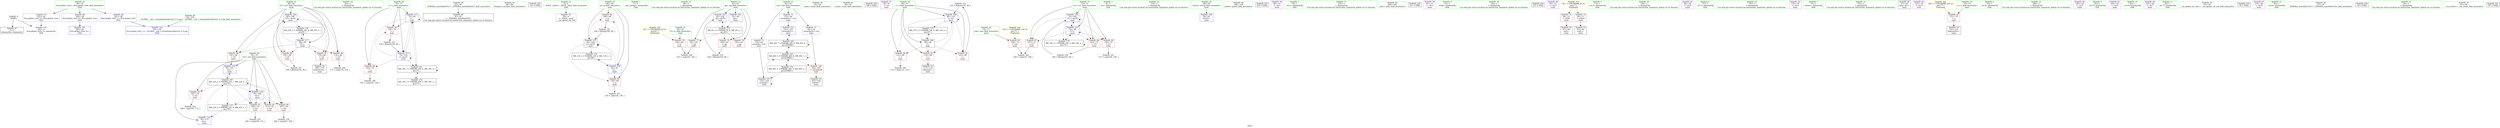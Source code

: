 digraph "SVFG" {
	label="SVFG";

	Node0x56440c4b56c0 [shape=record,color=grey,label="{NodeID: 0\nNullPtr}"];
	Node0x56440c4b56c0 -> Node0x56440c4d0800[style=solid];
	Node0x56440c4b56c0 -> Node0x56440c4d1720[style=solid];
	Node0x56440c4d11e0 [shape=record,color=red,label="{NodeID: 97\n179\<--80\n\<--i31\nmain\n}"];
	Node0x56440c4d11e0 -> Node0x56440c4d1e30[style=solid];
	Node0x56440c4b75d0 [shape=record,color=green,label="{NodeID: 14\n83\<--1\n\<--dummyObj\nCan only get source location for instruction, argument, global var or function.}"];
	Node0x56440c4d0db0 [shape=record,color=blue,label="{NodeID: 111\n74\<--99\nj\<--\nmain\n}"];
	Node0x56440c4d0db0 -> Node0x56440c4d3b30[style=dashed];
	Node0x56440c4d0db0 -> Node0x56440c4d3c00[style=dashed];
	Node0x56440c4d0db0 -> Node0x56440c4d0db0[style=dashed];
	Node0x56440c4d0db0 -> Node0x56440c4d0f50[style=dashed];
	Node0x56440c4d0db0 -> Node0x56440c4e4840[style=dashed];
	Node0x56440c4b6d70 [shape=record,color=green,label="{NodeID: 28\n42\<--48\n_ZNSt8ios_base4InitD1Ev\<--_ZNSt8ios_base4InitD1Ev_field_insensitive\n}"];
	Node0x56440c4b6d70 -> Node0x56440c4d1920[style=solid];
	Node0x56440c4d0390 [shape=record,color=green,label="{NodeID: 42\n88\<--89\nfreopen\<--freopen_field_insensitive\n}"];
	Node0x56440c4f1f50 [shape=record,color=black,label="{NodeID: 222\n133 = PHI()\n}"];
	Node0x56440c4d1fd0 [shape=record,color=purple,label="{NodeID: 56\n39\<--4\n\<--_ZStL8__ioinit\n__cxx_global_var_init\n}"];
	Node0x56440c4d7e10 [shape=record,color=grey,label="{NodeID: 153\n159 = Binary(158, 99, )\n}"];
	Node0x56440c4d7e10 -> Node0x56440c4d0f50[style=solid];
	Node0x56440c4d2b90 [shape=record,color=purple,label="{NodeID: 70\n242\<--28\nllvm.global_ctors_2\<--llvm.global_ctors\nGlob }"];
	Node0x56440c4d2b90 -> Node0x56440c4d1720[style=solid];
	Node0x56440c4d9310 [shape=record,color=grey,label="{NodeID: 167\n200 = cmp(199, 173, )\n}"];
	Node0x56440c4d3720 [shape=record,color=red,label="{NodeID: 84\n168\<--68\n\<--q\nmain\n}"];
	Node0x56440c4d3720 -> Node0x56440c4d8290[style=solid];
	Node0x56440c4b47d0 [shape=record,color=green,label="{NodeID: 1\n7\<--1\n__dso_handle\<--dummyObj\nGlob }"];
	Node0x56440c4d12b0 [shape=record,color=red,label="{NodeID: 98\n191\<--80\n\<--i31\nmain\n}"];
	Node0x56440c4d12b0 -> Node0x56440c4d6480[style=solid];
	Node0x56440c4b76a0 [shape=record,color=green,label="{NodeID: 15\n99\<--1\n\<--dummyObj\nCan only get source location for instruction, argument, global var or function.}"];
	Node0x56440c4d4be0 [shape=record,color=yellow,style=double,label="{NodeID: 195\n6V_1 = ENCHI(MR_6V_0)\npts\{61 \}\nFun[main]}"];
	Node0x56440c4d4be0 -> Node0x56440c4d30a0[style=dashed];
	Node0x56440c4d0e80 [shape=record,color=blue,label="{NodeID: 112\n153\<--155\narrayidx21\<--\nmain\n}"];
	Node0x56440c4d0e80 -> Node0x56440c4e2040[style=dashed];
	Node0x56440c4b6e70 [shape=record,color=green,label="{NodeID: 29\n55\<--56\nmain\<--main_field_insensitive\n}"];
	Node0x56440c4d0460 [shape=record,color=green,label="{NodeID: 43\n96\<--97\nscanf\<--scanf_field_insensitive\n}"];
	Node0x56440c4f2050 [shape=record,color=black,label="{NodeID: 223\n146 = PHI()\n}"];
	Node0x56440c4d20a0 [shape=record,color=purple,label="{NodeID: 57\n85\<--8\n\<--.str\nmain\n}"];
	Node0x56440c4d7f90 [shape=record,color=grey,label="{NodeID: 154\n123 = Binary(122, 99, )\n}"];
	Node0x56440c4d7f90 -> Node0x56440c4d0b40[style=solid];
	Node0x56440c4d2c90 [shape=record,color=purple,label="{NodeID: 71\n118\<--64\narrayidx\<--can\nmain\n}"];
	Node0x56440c4d2c90 -> Node0x56440c4d0a70[style=solid];
	Node0x56440c4d9490 [shape=record,color=grey,label="{NodeID: 168\n177 = cmp(176, 114, )\n}"];
	Node0x56440c4d37f0 [shape=record,color=red,label="{NodeID: 85\n148\<--70\n\<--row\nmain\n}"];
	Node0x56440c4d37f0 -> Node0x56440c4d8b90[style=solid];
	Node0x56440c4b5960 [shape=record,color=green,label="{NodeID: 2\n8\<--1\n.str\<--dummyObj\nGlob }"];
	Node0x56440c4d1380 [shape=record,color=red,label="{NodeID: 99\n195\<--80\n\<--i31\nmain\n}"];
	Node0x56440c4d1380 -> Node0x56440c4d8410[style=solid];
	Node0x56440c4b7770 [shape=record,color=green,label="{NodeID: 16\n114\<--1\n\<--dummyObj\nCan only get source location for instruction, argument, global var or function.}"];
	Node0x56440c4d0f50 [shape=record,color=blue,label="{NodeID: 113\n74\<--159\nj\<--inc23\nmain\n}"];
	Node0x56440c4d0f50 -> Node0x56440c4d3b30[style=dashed];
	Node0x56440c4d0f50 -> Node0x56440c4d3c00[style=dashed];
	Node0x56440c4d0f50 -> Node0x56440c4d0db0[style=dashed];
	Node0x56440c4d0f50 -> Node0x56440c4d0f50[style=dashed];
	Node0x56440c4d0f50 -> Node0x56440c4e4840[style=dashed];
	Node0x56440c4cfb50 [shape=record,color=green,label="{NodeID: 30\n58\<--59\nretval\<--retval_field_insensitive\nmain\n}"];
	Node0x56440c4cfb50 -> Node0x56440c4d1820[style=solid];
	Node0x56440c4d0530 [shape=record,color=green,label="{NodeID: 44\n108\<--109\nprintf\<--printf_field_insensitive\n}"];
	Node0x56440c4f2150 [shape=record,color=black,label="{NodeID: 224\n203 = PHI()\n}"];
	Node0x56440c4d2170 [shape=record,color=purple,label="{NodeID: 58\n86\<--10\n\<--.str.1\nmain\n}"];
	Node0x56440c4d8110 [shape=record,color=grey,label="{NodeID: 155\n220 = Binary(219, 99, )\n}"];
	Node0x56440c4d8110 -> Node0x56440c4d6620[style=solid];
	Node0x56440c4d2d60 [shape=record,color=purple,label="{NodeID: 72\n153\<--64\narrayidx21\<--can\nmain\n}"];
	Node0x56440c4d2d60 -> Node0x56440c4d0e80[style=solid];
	Node0x56440c4d38c0 [shape=record,color=red,label="{NodeID: 86\n136\<--72\n\<--i11\nmain\n}"];
	Node0x56440c4d38c0 -> Node0x56440c4d9010[style=solid];
	Node0x56440c4b59f0 [shape=record,color=green,label="{NodeID: 3\n10\<--1\n.str.1\<--dummyObj\nGlob }"];
	Node0x56440c4e2040 [shape=record,color=black,label="{NodeID: 183\nMR_26V_7 = PHI(MR_26V_9, MR_26V_6, )\npts\{650000 \}\n}"];
	Node0x56440c4e2040 -> Node0x56440c4d0e80[style=dashed];
	Node0x56440c4e2040 -> Node0x56440c4e2040[style=dashed];
	Node0x56440c4e2040 -> Node0x56440c4d44f0[style=dashed];
	Node0x56440c4d1450 [shape=record,color=red,label="{NodeID: 100\n182\<--181\n\<--arrayidx36\nmain\n}"];
	Node0x56440c4d1450 -> Node0x56440c4d1f00[style=solid];
	Node0x56440c4b7840 [shape=record,color=green,label="{NodeID: 17\n120\<--1\n\<--dummyObj\nCan only get source location for instruction, argument, global var or function.}"];
	Node0x56440c4d1020 [shape=record,color=blue,label="{NodeID: 114\n72\<--164\ni11\<--inc26\nmain\n}"];
	Node0x56440c4d1020 -> Node0x56440c4d38c0[style=dashed];
	Node0x56440c4d1020 -> Node0x56440c4d3990[style=dashed];
	Node0x56440c4d1020 -> Node0x56440c4d3a60[style=dashed];
	Node0x56440c4d1020 -> Node0x56440c4d0ce0[style=dashed];
	Node0x56440c4d1020 -> Node0x56440c4d1020[style=dashed];
	Node0x56440c4d1020 -> Node0x56440c4df840[style=dashed];
	Node0x56440c4cfbe0 [shape=record,color=green,label="{NodeID: 31\n60\<--61\ntt\<--tt_field_insensitive\nmain\n}"];
	Node0x56440c4cfbe0 -> Node0x56440c4d30a0[style=solid];
	Node0x56440c4d0600 [shape=record,color=green,label="{NodeID: 45\n204\<--205\nputs\<--puts_field_insensitive\n}"];
	Node0x56440c4f2250 [shape=record,color=black,label="{NodeID: 225\n211 = PHI()\n}"];
	Node0x56440c4d2240 [shape=record,color=purple,label="{NodeID: 59\n91\<--13\n\<--.str.2\nmain\n}"];
	Node0x56440c4d8290 [shape=record,color=grey,label="{NodeID: 156\n169 = Binary(168, 99, )\n}"];
	Node0x56440c4d8290 -> Node0x56440c4d6140[style=solid];
	Node0x56440c4d2e30 [shape=record,color=purple,label="{NodeID: 73\n181\<--64\narrayidx36\<--can\nmain\n}"];
	Node0x56440c4d2e30 -> Node0x56440c4d1450[style=solid];
	Node0x56440c4d3990 [shape=record,color=red,label="{NodeID: 87\n147\<--72\n\<--i11\nmain\n}"];
	Node0x56440c4d3990 -> Node0x56440c4d8b90[style=solid];
	Node0x56440c4b7360 [shape=record,color=green,label="{NodeID: 4\n12\<--1\nstdin\<--dummyObj\nGlob }"];
	Node0x56440c4d1520 [shape=record,color=blue,label="{NodeID: 101\n240\<--29\nllvm.global_ctors_0\<--\nGlob }"];
	Node0x56440c4b64c0 [shape=record,color=green,label="{NodeID: 18\n130\<--1\n\<--dummyObj\nCan only get source location for instruction, argument, global var or function.}"];
	Node0x56440c4d6140 [shape=record,color=blue,label="{NodeID: 115\n68\<--169\nq\<--inc29\nmain\n}"];
	Node0x56440c4d6140 -> Node0x56440c4d3650[style=dashed];
	Node0x56440c4d6140 -> Node0x56440c4d3720[style=dashed];
	Node0x56440c4d6140 -> Node0x56440c4d6140[style=dashed];
	Node0x56440c4d6140 -> Node0x56440c4df340[style=dashed];
	Node0x56440c4cfc70 [shape=record,color=green,label="{NodeID: 32\n62\<--63\nqq\<--qq_field_insensitive\nmain\n}"];
	Node0x56440c4cfc70 -> Node0x56440c4d3170[style=solid];
	Node0x56440c4cfc70 -> Node0x56440c4d3240[style=solid];
	Node0x56440c4cfc70 -> Node0x56440c4d3310[style=solid];
	Node0x56440c4cfc70 -> Node0x56440c4d08d0[style=solid];
	Node0x56440c4cfc70 -> Node0x56440c4d6620[style=solid];
	Node0x56440c4d0700 [shape=record,color=green,label="{NodeID: 46\n30\<--236\n_GLOBAL__sub_I_Gennady.Korotkevich_0_0.cpp\<--_GLOBAL__sub_I_Gennady.Korotkevich_0_0.cpp_field_insensitive\n}"];
	Node0x56440c4d0700 -> Node0x56440c4d1620[style=solid];
	Node0x56440c4f2350 [shape=record,color=black,label="{NodeID: 226\n215 = PHI()\n}"];
	Node0x56440c4d2310 [shape=record,color=purple,label="{NodeID: 60\n92\<--15\n\<--.str.3\nmain\n}"];
	Node0x56440c4d8410 [shape=record,color=grey,label="{NodeID: 157\n196 = Binary(195, 99, )\n}"];
	Node0x56440c4d8410 -> Node0x56440c4d6550[style=solid];
	Node0x56440c4d2f00 [shape=record,color=red,label="{NodeID: 74\n84\<--12\n\<--stdin\nmain\n}"];
	Node0x56440c4d2f00 -> Node0x56440c4d1af0[style=solid];
	Node0x56440c4d3a60 [shape=record,color=red,label="{NodeID: 88\n163\<--72\n\<--i11\nmain\n}"];
	Node0x56440c4d3a60 -> Node0x56440c4d8590[style=solid];
	Node0x56440c4b73f0 [shape=record,color=green,label="{NodeID: 5\n13\<--1\n.str.2\<--dummyObj\nGlob }"];
	Node0x56440c4d1620 [shape=record,color=blue,label="{NodeID: 102\n241\<--30\nllvm.global_ctors_1\<--_GLOBAL__sub_I_Gennady.Korotkevich_0_0.cpp\nGlob }"];
	Node0x56440c4b6590 [shape=record,color=green,label="{NodeID: 19\n138\<--1\n\<--dummyObj\nCan only get source location for instruction, argument, global var or function.}"];
	Node0x56440c4d4f60 [shape=record,color=yellow,style=double,label="{NodeID: 199\n14V_1 = ENCHI(MR_14V_0)\npts\{71 \}\nFun[main]}"];
	Node0x56440c4d4f60 -> Node0x56440c4d37f0[style=dashed];
	Node0x56440c4d6210 [shape=record,color=blue,label="{NodeID: 116\n78\<--173\nres\<--\nmain\n}"];
	Node0x56440c4d6210 -> Node0x56440c4e3440[style=dashed];
	Node0x56440c4cfd00 [shape=record,color=green,label="{NodeID: 33\n64\<--65\ncan\<--can_field_insensitive\nmain\n}"];
	Node0x56440c4cfd00 -> Node0x56440c4d2c90[style=solid];
	Node0x56440c4cfd00 -> Node0x56440c4d2d60[style=solid];
	Node0x56440c4cfd00 -> Node0x56440c4d2e30[style=solid];
	Node0x56440c4d0800 [shape=record,color=black,label="{NodeID: 47\n2\<--3\ndummyVal\<--dummyVal\n}"];
	Node0x56440c4d23e0 [shape=record,color=purple,label="{NodeID: 61\n94\<--18\n\<--.str.4\nmain\n}"];
	Node0x56440c4d8590 [shape=record,color=grey,label="{NodeID: 158\n164 = Binary(163, 99, )\n}"];
	Node0x56440c4d8590 -> Node0x56440c4d1020[style=solid];
	Node0x56440c4d2fd0 [shape=record,color=red,label="{NodeID: 75\n90\<--17\n\<--stdout\nmain\n}"];
	Node0x56440c4d2fd0 -> Node0x56440c4d1bc0[style=solid];
	Node0x56440c4de940 [shape=record,color=black,label="{NodeID: 172\nMR_8V_3 = PHI(MR_8V_4, MR_8V_2, )\npts\{63 \}\n}"];
	Node0x56440c4de940 -> Node0x56440c4d3170[style=dashed];
	Node0x56440c4de940 -> Node0x56440c4d3240[style=dashed];
	Node0x56440c4de940 -> Node0x56440c4d3310[style=dashed];
	Node0x56440c4de940 -> Node0x56440c4d6620[style=dashed];
	Node0x56440c4d3b30 [shape=record,color=red,label="{NodeID: 89\n142\<--74\n\<--j\nmain\n}"];
	Node0x56440c4d3b30 -> Node0x56440c4d9190[style=solid];
	Node0x56440c4b7480 [shape=record,color=green,label="{NodeID: 6\n15\<--1\n.str.3\<--dummyObj\nGlob }"];
	Node0x56440c4d1720 [shape=record,color=blue, style = dotted,label="{NodeID: 103\n242\<--3\nllvm.global_ctors_2\<--dummyVal\nGlob }"];
	Node0x56440c4b6660 [shape=record,color=green,label="{NodeID: 20\n155\<--1\n\<--dummyObj\nCan only get source location for instruction, argument, global var or function.}"];
	Node0x56440c4d62e0 [shape=record,color=blue,label="{NodeID: 117\n80\<--99\ni31\<--\nmain\n}"];
	Node0x56440c4d62e0 -> Node0x56440c4d1110[style=dashed];
	Node0x56440c4d62e0 -> Node0x56440c4d11e0[style=dashed];
	Node0x56440c4d62e0 -> Node0x56440c4d12b0[style=dashed];
	Node0x56440c4d62e0 -> Node0x56440c4d1380[style=dashed];
	Node0x56440c4d62e0 -> Node0x56440c4d6550[style=dashed];
	Node0x56440c4d62e0 -> Node0x56440c4e0740[style=dashed];
	Node0x56440c4cfd90 [shape=record,color=green,label="{NodeID: 34\n66\<--67\ni\<--i_field_insensitive\nmain\n}"];
	Node0x56440c4cfd90 -> Node0x56440c4d33e0[style=solid];
	Node0x56440c4cfd90 -> Node0x56440c4d34b0[style=solid];
	Node0x56440c4cfd90 -> Node0x56440c4d3580[style=solid];
	Node0x56440c4cfd90 -> Node0x56440c4d09a0[style=solid];
	Node0x56440c4cfd90 -> Node0x56440c4d0b40[style=solid];
	Node0x56440c4d1920 [shape=record,color=black,label="{NodeID: 48\n41\<--42\n\<--_ZNSt8ios_base4InitD1Ev\nCan only get source location for instruction, argument, global var or function.}"];
	Node0x56440c4d24b0 [shape=record,color=purple,label="{NodeID: 62\n132\<--18\n\<--.str.4\nmain\n}"];
	Node0x56440c4d8710 [shape=record,color=grey,label="{NodeID: 159\n208 = cmp(207, 189, )\n}"];
	Node0x56440c4d30a0 [shape=record,color=red,label="{NodeID: 76\n102\<--60\n\<--tt\nmain\n}"];
	Node0x56440c4d30a0 -> Node0x56440c4d8e90[style=solid];
	Node0x56440c4dee40 [shape=record,color=black,label="{NodeID: 173\nMR_10V_2 = PHI(MR_10V_4, MR_10V_1, )\npts\{67 \}\n}"];
	Node0x56440c4dee40 -> Node0x56440c4d09a0[style=dashed];
	Node0x56440c4d3c00 [shape=record,color=red,label="{NodeID: 90\n158\<--74\n\<--j\nmain\n}"];
	Node0x56440c4d3c00 -> Node0x56440c4d7e10[style=solid];
	Node0x56440c4b5b40 [shape=record,color=green,label="{NodeID: 7\n17\<--1\nstdout\<--dummyObj\nGlob }"];
	Node0x56440c4e3440 [shape=record,color=black,label="{NodeID: 187\nMR_22V_4 = PHI(MR_22V_7, MR_22V_3, )\npts\{79 \}\n}"];
	Node0x56440c4e3440 -> Node0x56440c4d3da0[style=dashed];
	Node0x56440c4e3440 -> Node0x56440c4d3e70[style=dashed];
	Node0x56440c4e3440 -> Node0x56440c4d3f40[style=dashed];
	Node0x56440c4e3440 -> Node0x56440c4d4010[style=dashed];
	Node0x56440c4e3440 -> Node0x56440c4d63b0[style=dashed];
	Node0x56440c4e3440 -> Node0x56440c4d6480[style=dashed];
	Node0x56440c4e3440 -> Node0x56440c4e0240[style=dashed];
	Node0x56440c4e3440 -> Node0x56440c4e3440[style=dashed];
	Node0x56440c4d1820 [shape=record,color=blue,label="{NodeID: 104\n58\<--83\nretval\<--\nmain\n}"];
	Node0x56440c4b6730 [shape=record,color=green,label="{NodeID: 21\n173\<--1\n\<--dummyObj\nCan only get source location for instruction, argument, global var or function.}"];
	Node0x56440c4d63b0 [shape=record,color=blue,label="{NodeID: 118\n78\<--189\nres\<--\nmain\n}"];
	Node0x56440c4d63b0 -> Node0x56440c4d3e70[style=dashed];
	Node0x56440c4d63b0 -> Node0x56440c4d3f40[style=dashed];
	Node0x56440c4d63b0 -> Node0x56440c4d4010[style=dashed];
	Node0x56440c4d63b0 -> Node0x56440c4e0240[style=dashed];
	Node0x56440c4cfe20 [shape=record,color=green,label="{NodeID: 35\n68\<--69\nq\<--q_field_insensitive\nmain\n}"];
	Node0x56440c4cfe20 -> Node0x56440c4d3650[style=solid];
	Node0x56440c4cfe20 -> Node0x56440c4d3720[style=solid];
	Node0x56440c4cfe20 -> Node0x56440c4d0c10[style=solid];
	Node0x56440c4cfe20 -> Node0x56440c4d6140[style=solid];
	Node0x56440c4d1a20 [shape=record,color=black,label="{NodeID: 49\n57\<--83\nmain_ret\<--\nmain\n}"];
	Node0x56440c4d2580 [shape=record,color=purple,label="{NodeID: 63\n145\<--18\n\<--.str.4\nmain\n}"];
	Node0x56440c4d8890 [shape=record,color=grey,label="{NodeID: 160\n113 = cmp(112, 114, )\n}"];
	Node0x56440c4d3170 [shape=record,color=red,label="{NodeID: 77\n101\<--62\n\<--qq\nmain\n}"];
	Node0x56440c4d3170 -> Node0x56440c4d8e90[style=solid];
	Node0x56440c4df340 [shape=record,color=black,label="{NodeID: 174\nMR_12V_2 = PHI(MR_12V_4, MR_12V_1, )\npts\{69 \}\n}"];
	Node0x56440c4df340 -> Node0x56440c4d0c10[style=dashed];
	Node0x56440c4d3cd0 [shape=record,color=red,label="{NodeID: 91\n151\<--76\n\<--a\nmain\n}"];
	Node0x56440c4d3cd0 -> Node0x56440c4d1d60[style=solid];
	Node0x56440c4b5bd0 [shape=record,color=green,label="{NodeID: 8\n18\<--1\n.str.4\<--dummyObj\nGlob }"];
	Node0x56440c4d08d0 [shape=record,color=blue,label="{NodeID: 105\n62\<--99\nqq\<--\nmain\n}"];
	Node0x56440c4d08d0 -> Node0x56440c4de940[style=dashed];
	Node0x56440c4b6800 [shape=record,color=green,label="{NodeID: 22\n189\<--1\n\<--dummyObj\nCan only get source location for instruction, argument, global var or function.}"];
	Node0x56440c4e7c70 [shape=record,color=yellow,style=double,label="{NodeID: 202\n20V_1 = ENCHI(MR_20V_0)\npts\{77 \}\nFun[main]}"];
	Node0x56440c4e7c70 -> Node0x56440c4d3cd0[style=dashed];
	Node0x56440c4d6480 [shape=record,color=blue,label="{NodeID: 119\n78\<--191\nres\<--\nmain\n}"];
	Node0x56440c4d6480 -> Node0x56440c4e3440[style=dashed];
	Node0x56440c4cfeb0 [shape=record,color=green,label="{NodeID: 36\n70\<--71\nrow\<--row_field_insensitive\nmain\n}"];
	Node0x56440c4cfeb0 -> Node0x56440c4d37f0[style=solid];
	Node0x56440c4d1af0 [shape=record,color=black,label="{NodeID: 50\n87\<--84\ncall\<--\nmain\n}"];
	Node0x56440c4d2650 [shape=record,color=purple,label="{NodeID: 64\n106\<--20\n\<--.str.5\nmain\n}"];
	Node0x56440c4d8a10 [shape=record,color=grey,label="{NodeID: 161\n129 = cmp(128, 130, )\n}"];
	Node0x56440c4d3240 [shape=record,color=red,label="{NodeID: 78\n105\<--62\n\<--qq\nmain\n}"];
	Node0x56440c4df840 [shape=record,color=black,label="{NodeID: 175\nMR_16V_2 = PHI(MR_16V_3, MR_16V_1, )\npts\{73 \}\n}"];
	Node0x56440c4df840 -> Node0x56440c4d0ce0[style=dashed];
	Node0x56440c4df840 -> Node0x56440c4df840[style=dashed];
	Node0x56440c4d3da0 [shape=record,color=red,label="{NodeID: 92\n185\<--78\n\<--res\nmain\n}"];
	Node0x56440c4d3da0 -> Node0x56440c4d8d10[style=solid];
	Node0x56440c4b5c60 [shape=record,color=green,label="{NodeID: 9\n20\<--1\n.str.5\<--dummyObj\nGlob }"];
	Node0x56440c4d09a0 [shape=record,color=blue,label="{NodeID: 106\n66\<--99\ni\<--\nmain\n}"];
	Node0x56440c4d09a0 -> Node0x56440c4d33e0[style=dashed];
	Node0x56440c4d09a0 -> Node0x56440c4d34b0[style=dashed];
	Node0x56440c4d09a0 -> Node0x56440c4d3580[style=dashed];
	Node0x56440c4d09a0 -> Node0x56440c4d0b40[style=dashed];
	Node0x56440c4d09a0 -> Node0x56440c4dee40[style=dashed];
	Node0x56440c4b68d0 [shape=record,color=green,label="{NodeID: 23\n4\<--6\n_ZStL8__ioinit\<--_ZStL8__ioinit_field_insensitive\nGlob }"];
	Node0x56440c4b68d0 -> Node0x56440c4d1fd0[style=solid];
	Node0x56440c4d6550 [shape=record,color=blue,label="{NodeID: 120\n80\<--196\ni31\<--inc43\nmain\n}"];
	Node0x56440c4d6550 -> Node0x56440c4d1110[style=dashed];
	Node0x56440c4d6550 -> Node0x56440c4d11e0[style=dashed];
	Node0x56440c4d6550 -> Node0x56440c4d12b0[style=dashed];
	Node0x56440c4d6550 -> Node0x56440c4d1380[style=dashed];
	Node0x56440c4d6550 -> Node0x56440c4d6550[style=dashed];
	Node0x56440c4d6550 -> Node0x56440c4e0740[style=dashed];
	Node0x56440c4cff80 [shape=record,color=green,label="{NodeID: 37\n72\<--73\ni11\<--i11_field_insensitive\nmain\n}"];
	Node0x56440c4cff80 -> Node0x56440c4d38c0[style=solid];
	Node0x56440c4cff80 -> Node0x56440c4d3990[style=solid];
	Node0x56440c4cff80 -> Node0x56440c4d3a60[style=solid];
	Node0x56440c4cff80 -> Node0x56440c4d0ce0[style=solid];
	Node0x56440c4cff80 -> Node0x56440c4d1020[style=solid];
	Node0x56440c4d1bc0 [shape=record,color=black,label="{NodeID: 51\n93\<--90\ncall1\<--\nmain\n}"];
	Node0x56440c4d2720 [shape=record,color=purple,label="{NodeID: 65\n202\<--22\n\<--.str.6\nmain\n}"];
	Node0x56440c4d8b90 [shape=record,color=grey,label="{NodeID: 162\n149 = cmp(147, 148, )\n}"];
	Node0x56440c4d3310 [shape=record,color=red,label="{NodeID: 79\n219\<--62\n\<--qq\nmain\n}"];
	Node0x56440c4d3310 -> Node0x56440c4d8110[style=solid];
	Node0x56440c4dfd40 [shape=record,color=black,label="{NodeID: 176\nMR_18V_2 = PHI(MR_18V_3, MR_18V_1, )\npts\{75 \}\n}"];
	Node0x56440c4dfd40 -> Node0x56440c4e4840[style=dashed];
	Node0x56440c4d3e70 [shape=record,color=red,label="{NodeID: 93\n199\<--78\n\<--res\nmain\n}"];
	Node0x56440c4d3e70 -> Node0x56440c4d9310[style=solid];
	Node0x56440c4b5cf0 [shape=record,color=green,label="{NodeID: 10\n22\<--1\n.str.6\<--dummyObj\nGlob }"];
	Node0x56440c4d0a70 [shape=record,color=blue,label="{NodeID: 107\n118\<--120\narrayidx\<--\nmain\n}"];
	Node0x56440c4d0a70 -> Node0x56440c4d0a70[style=dashed];
	Node0x56440c4d0a70 -> Node0x56440c4d44f0[style=dashed];
	Node0x56440c4b69a0 [shape=record,color=green,label="{NodeID: 24\n28\<--32\nllvm.global_ctors\<--llvm.global_ctors_field_insensitive\nGlob }"];
	Node0x56440c4b69a0 -> Node0x56440c4d2990[style=solid];
	Node0x56440c4b69a0 -> Node0x56440c4d2a90[style=solid];
	Node0x56440c4b69a0 -> Node0x56440c4d2b90[style=solid];
	Node0x56440c4d6620 [shape=record,color=blue,label="{NodeID: 121\n62\<--220\nqq\<--inc56\nmain\n}"];
	Node0x56440c4d6620 -> Node0x56440c4de940[style=dashed];
	Node0x56440c4d0050 [shape=record,color=green,label="{NodeID: 38\n74\<--75\nj\<--j_field_insensitive\nmain\n}"];
	Node0x56440c4d0050 -> Node0x56440c4d3b30[style=solid];
	Node0x56440c4d0050 -> Node0x56440c4d3c00[style=solid];
	Node0x56440c4d0050 -> Node0x56440c4d0db0[style=solid];
	Node0x56440c4d0050 -> Node0x56440c4d0f50[style=solid];
	Node0x56440c4d1c90 [shape=record,color=black,label="{NodeID: 52\n117\<--116\nidxprom\<--\nmain\n}"];
	Node0x56440c4d27f0 [shape=record,color=purple,label="{NodeID: 66\n210\<--24\n\<--.str.7\nmain\n}"];
	Node0x56440c4d8d10 [shape=record,color=grey,label="{NodeID: 163\n186 = cmp(185, 173, )\n}"];
	Node0x56440c4d33e0 [shape=record,color=red,label="{NodeID: 80\n112\<--66\n\<--i\nmain\n}"];
	Node0x56440c4d33e0 -> Node0x56440c4d8890[style=solid];
	Node0x56440c4e0240 [shape=record,color=black,label="{NodeID: 177\nMR_22V_2 = PHI(MR_22V_8, MR_22V_1, )\npts\{79 \}\n}"];
	Node0x56440c4e0240 -> Node0x56440c4d6210[style=dashed];
	Node0x56440c4d3f40 [shape=record,color=red,label="{NodeID: 94\n207\<--78\n\<--res\nmain\n}"];
	Node0x56440c4d3f40 -> Node0x56440c4d8710[style=solid];
	Node0x56440c4b7020 [shape=record,color=green,label="{NodeID: 11\n24\<--1\n.str.7\<--dummyObj\nGlob }"];
	Node0x56440c4e4840 [shape=record,color=black,label="{NodeID: 191\nMR_18V_3 = PHI(MR_18V_4, MR_18V_2, )\npts\{75 \}\n}"];
	Node0x56440c4e4840 -> Node0x56440c4d0db0[style=dashed];
	Node0x56440c4e4840 -> Node0x56440c4dfd40[style=dashed];
	Node0x56440c4e4840 -> Node0x56440c4e4840[style=dashed];
	Node0x56440c4d0b40 [shape=record,color=blue,label="{NodeID: 108\n66\<--123\ni\<--inc\nmain\n}"];
	Node0x56440c4d0b40 -> Node0x56440c4d33e0[style=dashed];
	Node0x56440c4d0b40 -> Node0x56440c4d34b0[style=dashed];
	Node0x56440c4d0b40 -> Node0x56440c4d3580[style=dashed];
	Node0x56440c4d0b40 -> Node0x56440c4d0b40[style=dashed];
	Node0x56440c4d0b40 -> Node0x56440c4dee40[style=dashed];
	Node0x56440c4b6a70 [shape=record,color=green,label="{NodeID: 25\n33\<--34\n__cxx_global_var_init\<--__cxx_global_var_init_field_insensitive\n}"];
	Node0x56440c4d0120 [shape=record,color=green,label="{NodeID: 39\n76\<--77\na\<--a_field_insensitive\nmain\n}"];
	Node0x56440c4d0120 -> Node0x56440c4d3cd0[style=solid];
	Node0x56440c2c4a70 [shape=record,color=black,label="{NodeID: 219\n95 = PHI()\n}"];
	Node0x56440c4d1d60 [shape=record,color=black,label="{NodeID: 53\n152\<--151\nidxprom20\<--\nmain\n}"];
	Node0x56440c4d28c0 [shape=record,color=purple,label="{NodeID: 67\n214\<--26\n\<--.str.8\nmain\n}"];
	Node0x56440c4d8e90 [shape=record,color=grey,label="{NodeID: 164\n103 = cmp(101, 102, )\n}"];
	Node0x56440c4d34b0 [shape=record,color=red,label="{NodeID: 81\n116\<--66\n\<--i\nmain\n}"];
	Node0x56440c4d34b0 -> Node0x56440c4d1c90[style=solid];
	Node0x56440c4e0740 [shape=record,color=black,label="{NodeID: 178\nMR_24V_2 = PHI(MR_24V_4, MR_24V_1, )\npts\{81 \}\n}"];
	Node0x56440c4e0740 -> Node0x56440c4d62e0[style=dashed];
	Node0x56440c4d4010 [shape=record,color=red,label="{NodeID: 95\n213\<--78\n\<--res\nmain\n}"];
	Node0x56440c4b70f0 [shape=record,color=green,label="{NodeID: 12\n26\<--1\n.str.8\<--dummyObj\nGlob }"];
	Node0x56440c4d44f0 [shape=record,color=black,label="{NodeID: 192\nMR_26V_5 = PHI(MR_26V_6, MR_26V_3, )\npts\{650000 \}\n}"];
	Node0x56440c4d44f0 -> Node0x56440c4d1450[style=dashed];
	Node0x56440c4d44f0 -> Node0x56440c4e0c40[style=dashed];
	Node0x56440c4d44f0 -> Node0x56440c4e2040[style=dashed];
	Node0x56440c4d44f0 -> Node0x56440c4d44f0[style=dashed];
	Node0x56440c4d0c10 [shape=record,color=blue,label="{NodeID: 109\n68\<--83\nq\<--\nmain\n}"];
	Node0x56440c4d0c10 -> Node0x56440c4d3650[style=dashed];
	Node0x56440c4d0c10 -> Node0x56440c4d3720[style=dashed];
	Node0x56440c4d0c10 -> Node0x56440c4d6140[style=dashed];
	Node0x56440c4d0c10 -> Node0x56440c4df340[style=dashed];
	Node0x56440c4b6b70 [shape=record,color=green,label="{NodeID: 26\n37\<--38\n_ZNSt8ios_base4InitC1Ev\<--_ZNSt8ios_base4InitC1Ev_field_insensitive\n}"];
	Node0x56440c4d01f0 [shape=record,color=green,label="{NodeID: 40\n78\<--79\nres\<--res_field_insensitive\nmain\n}"];
	Node0x56440c4d01f0 -> Node0x56440c4d3da0[style=solid];
	Node0x56440c4d01f0 -> Node0x56440c4d3e70[style=solid];
	Node0x56440c4d01f0 -> Node0x56440c4d3f40[style=solid];
	Node0x56440c4d01f0 -> Node0x56440c4d4010[style=solid];
	Node0x56440c4d01f0 -> Node0x56440c4d6210[style=solid];
	Node0x56440c4d01f0 -> Node0x56440c4d63b0[style=solid];
	Node0x56440c4d01f0 -> Node0x56440c4d6480[style=solid];
	Node0x56440c4f1d50 [shape=record,color=black,label="{NodeID: 220\n40 = PHI()\n}"];
	Node0x56440c4d1e30 [shape=record,color=black,label="{NodeID: 54\n180\<--179\nidxprom35\<--\nmain\n}"];
	Node0x56440c4d2990 [shape=record,color=purple,label="{NodeID: 68\n240\<--28\nllvm.global_ctors_0\<--llvm.global_ctors\nGlob }"];
	Node0x56440c4d2990 -> Node0x56440c4d1520[style=solid];
	Node0x56440c4d9010 [shape=record,color=grey,label="{NodeID: 165\n137 = cmp(136, 138, )\n}"];
	Node0x56440c4d3580 [shape=record,color=red,label="{NodeID: 82\n122\<--66\n\<--i\nmain\n}"];
	Node0x56440c4d3580 -> Node0x56440c4d7f90[style=solid];
	Node0x56440c4e0c40 [shape=record,color=black,label="{NodeID: 179\nMR_26V_2 = PHI(MR_26V_5, MR_26V_1, )\npts\{650000 \}\n}"];
	Node0x56440c4e0c40 -> Node0x56440c4d0a70[style=dashed];
	Node0x56440c4e0c40 -> Node0x56440c4d44f0[style=dashed];
	Node0x56440c4d1110 [shape=record,color=red,label="{NodeID: 96\n176\<--80\n\<--i31\nmain\n}"];
	Node0x56440c4d1110 -> Node0x56440c4d9490[style=solid];
	Node0x56440c4b71c0 [shape=record,color=green,label="{NodeID: 13\n29\<--1\n\<--dummyObj\nCan only get source location for instruction, argument, global var or function.}"];
	Node0x56440c4d49f0 [shape=record,color=yellow,style=double,label="{NodeID: 193\n2V_1 = ENCHI(MR_2V_0)\npts\{1 \}\nFun[main]}"];
	Node0x56440c4d49f0 -> Node0x56440c4d2f00[style=dashed];
	Node0x56440c4d49f0 -> Node0x56440c4d2fd0[style=dashed];
	Node0x56440c4d0ce0 [shape=record,color=blue,label="{NodeID: 110\n72\<--99\ni11\<--\nmain\n}"];
	Node0x56440c4d0ce0 -> Node0x56440c4d38c0[style=dashed];
	Node0x56440c4d0ce0 -> Node0x56440c4d3990[style=dashed];
	Node0x56440c4d0ce0 -> Node0x56440c4d3a60[style=dashed];
	Node0x56440c4d0ce0 -> Node0x56440c4d0ce0[style=dashed];
	Node0x56440c4d0ce0 -> Node0x56440c4d1020[style=dashed];
	Node0x56440c4d0ce0 -> Node0x56440c4df840[style=dashed];
	Node0x56440c4b6c70 [shape=record,color=green,label="{NodeID: 27\n43\<--44\n__cxa_atexit\<--__cxa_atexit_field_insensitive\n}"];
	Node0x56440c4d02c0 [shape=record,color=green,label="{NodeID: 41\n80\<--81\ni31\<--i31_field_insensitive\nmain\n}"];
	Node0x56440c4d02c0 -> Node0x56440c4d1110[style=solid];
	Node0x56440c4d02c0 -> Node0x56440c4d11e0[style=solid];
	Node0x56440c4d02c0 -> Node0x56440c4d12b0[style=solid];
	Node0x56440c4d02c0 -> Node0x56440c4d1380[style=solid];
	Node0x56440c4d02c0 -> Node0x56440c4d62e0[style=solid];
	Node0x56440c4d02c0 -> Node0x56440c4d6550[style=solid];
	Node0x56440c4f1e50 [shape=record,color=black,label="{NodeID: 221\n107 = PHI()\n}"];
	Node0x56440c4d1f00 [shape=record,color=black,label="{NodeID: 55\n183\<--182\ntobool\<--\nmain\n}"];
	Node0x56440c4d2a90 [shape=record,color=purple,label="{NodeID: 69\n241\<--28\nllvm.global_ctors_1\<--llvm.global_ctors\nGlob }"];
	Node0x56440c4d2a90 -> Node0x56440c4d1620[style=solid];
	Node0x56440c4d9190 [shape=record,color=grey,label="{NodeID: 166\n143 = cmp(142, 138, )\n}"];
	Node0x56440c4d3650 [shape=record,color=red,label="{NodeID: 83\n128\<--68\n\<--q\nmain\n}"];
	Node0x56440c4d3650 -> Node0x56440c4d8a10[style=solid];
}
